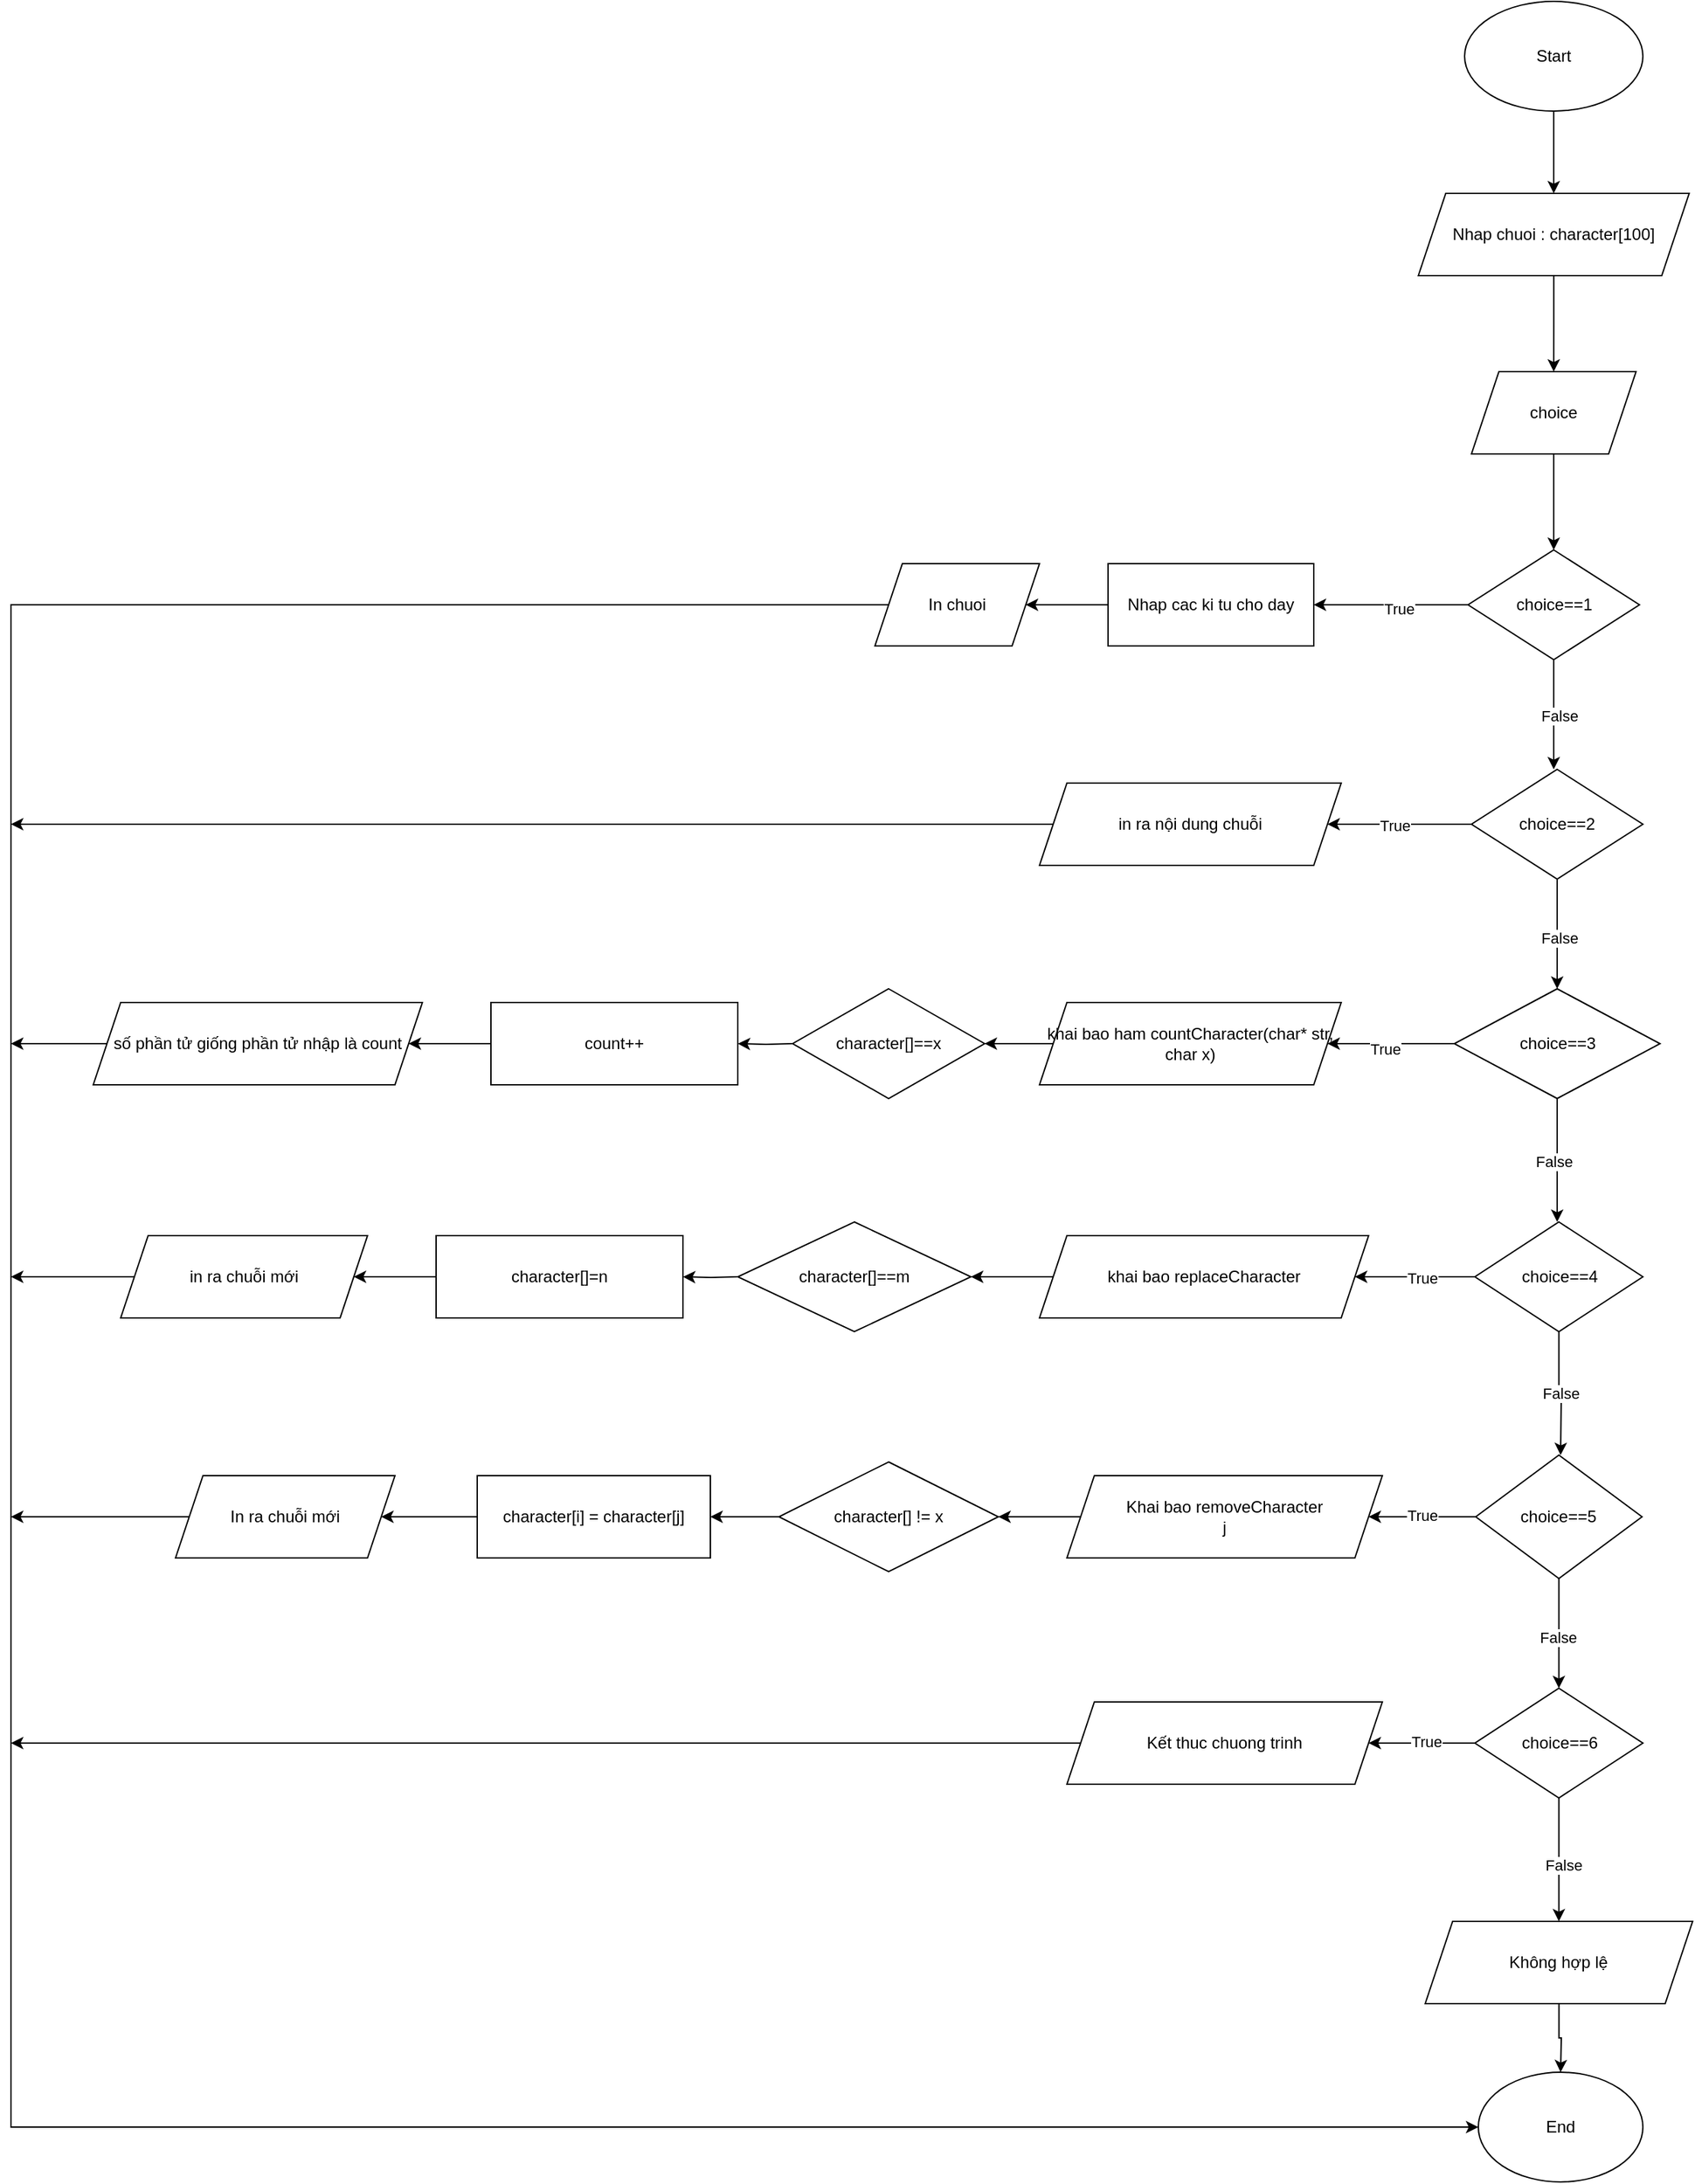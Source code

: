 <mxfile version="22.1.4" type="device">
  <diagram name="Trang-1" id="o3veMVOKkdufXAzaMKG8">
    <mxGraphModel dx="1877" dy="662" grid="1" gridSize="10" guides="1" tooltips="1" connect="1" arrows="1" fold="1" page="1" pageScale="1" pageWidth="827" pageHeight="1169" math="0" shadow="0">
      <root>
        <mxCell id="0" />
        <mxCell id="1" parent="0" />
        <mxCell id="Nk-EoYpPHdPweM6wdtOc-1" style="edgeStyle=orthogonalEdgeStyle;rounded=0;orthogonalLoop=1;jettySize=auto;html=1;" parent="1" source="Nk-EoYpPHdPweM6wdtOc-2" edge="1">
          <mxGeometry relative="1" as="geometry">
            <mxPoint x="395" y="190" as="targetPoint" />
          </mxGeometry>
        </mxCell>
        <mxCell id="Nk-EoYpPHdPweM6wdtOc-2" value="Start" style="ellipse;whiteSpace=wrap;html=1;" parent="1" vertex="1">
          <mxGeometry x="330" y="50" width="130" height="80" as="geometry" />
        </mxCell>
        <mxCell id="Nk-EoYpPHdPweM6wdtOc-3" style="edgeStyle=orthogonalEdgeStyle;rounded=0;orthogonalLoop=1;jettySize=auto;html=1;" parent="1" source="Nk-EoYpPHdPweM6wdtOc-4" edge="1">
          <mxGeometry relative="1" as="geometry">
            <mxPoint x="395" y="320" as="targetPoint" />
          </mxGeometry>
        </mxCell>
        <mxCell id="Nk-EoYpPHdPweM6wdtOc-4" value="Nhap chuoi : character[100]" style="shape=parallelogram;perimeter=parallelogramPerimeter;whiteSpace=wrap;html=1;fixedSize=1;" parent="1" vertex="1">
          <mxGeometry x="296.25" y="190" width="197.5" height="60" as="geometry" />
        </mxCell>
        <mxCell id="Nk-EoYpPHdPweM6wdtOc-5" style="edgeStyle=orthogonalEdgeStyle;rounded=0;orthogonalLoop=1;jettySize=auto;html=1;" parent="1" source="Nk-EoYpPHdPweM6wdtOc-6" edge="1">
          <mxGeometry relative="1" as="geometry">
            <mxPoint x="395" y="450" as="targetPoint" />
          </mxGeometry>
        </mxCell>
        <mxCell id="Nk-EoYpPHdPweM6wdtOc-6" value="choice" style="shape=parallelogram;perimeter=parallelogramPerimeter;whiteSpace=wrap;html=1;fixedSize=1;" parent="1" vertex="1">
          <mxGeometry x="335" y="320" width="120" height="60" as="geometry" />
        </mxCell>
        <mxCell id="Nk-EoYpPHdPweM6wdtOc-7" style="edgeStyle=orthogonalEdgeStyle;rounded=0;orthogonalLoop=1;jettySize=auto;html=1;" parent="1" source="Nk-EoYpPHdPweM6wdtOc-11" edge="1">
          <mxGeometry relative="1" as="geometry">
            <mxPoint x="395" y="610" as="targetPoint" />
          </mxGeometry>
        </mxCell>
        <mxCell id="Nk-EoYpPHdPweM6wdtOc-8" value="False" style="edgeLabel;html=1;align=center;verticalAlign=middle;resizable=0;points=[];" parent="Nk-EoYpPHdPweM6wdtOc-7" vertex="1" connectable="0">
          <mxGeometry x="0.022" y="3" relative="1" as="geometry">
            <mxPoint as="offset" />
          </mxGeometry>
        </mxCell>
        <mxCell id="Nk-EoYpPHdPweM6wdtOc-9" style="edgeStyle=orthogonalEdgeStyle;rounded=0;orthogonalLoop=1;jettySize=auto;html=1;" parent="1" source="Nk-EoYpPHdPweM6wdtOc-11" edge="1">
          <mxGeometry relative="1" as="geometry">
            <mxPoint x="220" y="490" as="targetPoint" />
          </mxGeometry>
        </mxCell>
        <mxCell id="Nk-EoYpPHdPweM6wdtOc-10" value="True" style="edgeLabel;html=1;align=center;verticalAlign=middle;resizable=0;points=[];" parent="Nk-EoYpPHdPweM6wdtOc-9" vertex="1" connectable="0">
          <mxGeometry x="-0.088" y="3" relative="1" as="geometry">
            <mxPoint x="1" as="offset" />
          </mxGeometry>
        </mxCell>
        <mxCell id="Nk-EoYpPHdPweM6wdtOc-11" value="choice==1" style="rhombus;whiteSpace=wrap;html=1;" parent="1" vertex="1">
          <mxGeometry x="332.5" y="450" width="125" height="80" as="geometry" />
        </mxCell>
        <mxCell id="Nk-EoYpPHdPweM6wdtOc-12" style="edgeStyle=orthogonalEdgeStyle;rounded=0;orthogonalLoop=1;jettySize=auto;html=1;" parent="1" source="Nk-EoYpPHdPweM6wdtOc-16" edge="1">
          <mxGeometry relative="1" as="geometry">
            <mxPoint x="230" y="650" as="targetPoint" />
          </mxGeometry>
        </mxCell>
        <mxCell id="Nk-EoYpPHdPweM6wdtOc-13" value="True" style="edgeLabel;html=1;align=center;verticalAlign=middle;resizable=0;points=[];" parent="Nk-EoYpPHdPweM6wdtOc-12" vertex="1" connectable="0">
          <mxGeometry x="0.074" relative="1" as="geometry">
            <mxPoint as="offset" />
          </mxGeometry>
        </mxCell>
        <mxCell id="Nk-EoYpPHdPweM6wdtOc-14" style="edgeStyle=orthogonalEdgeStyle;rounded=0;orthogonalLoop=1;jettySize=auto;html=1;" parent="1" source="Nk-EoYpPHdPweM6wdtOc-16" edge="1">
          <mxGeometry relative="1" as="geometry">
            <mxPoint x="397.5" y="770" as="targetPoint" />
          </mxGeometry>
        </mxCell>
        <mxCell id="Nk-EoYpPHdPweM6wdtOc-15" value="False" style="edgeLabel;html=1;align=center;verticalAlign=middle;resizable=0;points=[];" parent="Nk-EoYpPHdPweM6wdtOc-14" vertex="1" connectable="0">
          <mxGeometry x="0.08" y="1" relative="1" as="geometry">
            <mxPoint as="offset" />
          </mxGeometry>
        </mxCell>
        <mxCell id="Nk-EoYpPHdPweM6wdtOc-16" value="choice==2" style="rhombus;whiteSpace=wrap;html=1;" parent="1" vertex="1">
          <mxGeometry x="335" y="610" width="125" height="80" as="geometry" />
        </mxCell>
        <mxCell id="Nk-EoYpPHdPweM6wdtOc-17" style="edgeStyle=orthogonalEdgeStyle;rounded=0;orthogonalLoop=1;jettySize=auto;html=1;" parent="1" source="Nk-EoYpPHdPweM6wdtOc-21" edge="1">
          <mxGeometry relative="1" as="geometry">
            <mxPoint x="230" y="810" as="targetPoint" />
          </mxGeometry>
        </mxCell>
        <mxCell id="Nk-EoYpPHdPweM6wdtOc-18" value="True" style="edgeLabel;html=1;align=center;verticalAlign=middle;resizable=0;points=[];" parent="Nk-EoYpPHdPweM6wdtOc-17" vertex="1" connectable="0">
          <mxGeometry x="0.099" y="3" relative="1" as="geometry">
            <mxPoint as="offset" />
          </mxGeometry>
        </mxCell>
        <mxCell id="Nk-EoYpPHdPweM6wdtOc-19" style="edgeStyle=orthogonalEdgeStyle;rounded=0;orthogonalLoop=1;jettySize=auto;html=1;" parent="1" source="Nk-EoYpPHdPweM6wdtOc-21" edge="1">
          <mxGeometry relative="1" as="geometry">
            <mxPoint x="397.5" y="940" as="targetPoint" />
          </mxGeometry>
        </mxCell>
        <mxCell id="Nk-EoYpPHdPweM6wdtOc-20" value="False" style="edgeLabel;html=1;align=center;verticalAlign=middle;resizable=0;points=[];" parent="Nk-EoYpPHdPweM6wdtOc-19" vertex="1" connectable="0">
          <mxGeometry x="-0.006" y="-3" relative="1" as="geometry">
            <mxPoint x="-3" y="-2" as="offset" />
          </mxGeometry>
        </mxCell>
        <mxCell id="Nk-EoYpPHdPweM6wdtOc-21" value="choice==3" style="rhombus;whiteSpace=wrap;html=1;" parent="1" vertex="1">
          <mxGeometry x="322.5" y="770" width="150" height="80" as="geometry" />
        </mxCell>
        <mxCell id="Nk-EoYpPHdPweM6wdtOc-22" style="edgeStyle=orthogonalEdgeStyle;rounded=0;orthogonalLoop=1;jettySize=auto;html=1;" parent="1" source="Nk-EoYpPHdPweM6wdtOc-23" edge="1">
          <mxGeometry relative="1" as="geometry">
            <mxPoint x="-20" y="810" as="targetPoint" />
          </mxGeometry>
        </mxCell>
        <mxCell id="Nk-EoYpPHdPweM6wdtOc-23" value="khai bao ham&amp;nbsp;countCharacter(char* str, char x)" style="shape=parallelogram;perimeter=parallelogramPerimeter;whiteSpace=wrap;html=1;fixedSize=1;" parent="1" vertex="1">
          <mxGeometry x="20" y="780" width="220" height="60" as="geometry" />
        </mxCell>
        <mxCell id="Nk-EoYpPHdPweM6wdtOc-24" style="edgeStyle=orthogonalEdgeStyle;rounded=0;orthogonalLoop=1;jettySize=auto;html=1;" parent="1" edge="1">
          <mxGeometry relative="1" as="geometry">
            <mxPoint x="-200" y="810" as="targetPoint" />
            <mxPoint x="-160" y="810" as="sourcePoint" />
          </mxGeometry>
        </mxCell>
        <mxCell id="Nk-EoYpPHdPweM6wdtOc-26" style="edgeStyle=orthogonalEdgeStyle;rounded=0;orthogonalLoop=1;jettySize=auto;html=1;" parent="1" source="Nk-EoYpPHdPweM6wdtOc-27" target="Nk-EoYpPHdPweM6wdtOc-29" edge="1">
          <mxGeometry relative="1" as="geometry">
            <mxPoint x="10" y="490" as="targetPoint" />
          </mxGeometry>
        </mxCell>
        <mxCell id="Nk-EoYpPHdPweM6wdtOc-27" value="Nhap cac ki tu cho day" style="rounded=0;whiteSpace=wrap;html=1;" parent="1" vertex="1">
          <mxGeometry x="70" y="460" width="150" height="60" as="geometry" />
        </mxCell>
        <mxCell id="Nk-EoYpPHdPweM6wdtOc-91" style="edgeStyle=orthogonalEdgeStyle;rounded=0;orthogonalLoop=1;jettySize=auto;html=1;entryX=0;entryY=0.5;entryDx=0;entryDy=0;" parent="1" source="Nk-EoYpPHdPweM6wdtOc-29" target="Nk-EoYpPHdPweM6wdtOc-89" edge="1">
          <mxGeometry relative="1" as="geometry">
            <Array as="points">
              <mxPoint x="-730" y="490" />
              <mxPoint x="-730" y="1600" />
            </Array>
          </mxGeometry>
        </mxCell>
        <mxCell id="Nk-EoYpPHdPweM6wdtOc-29" value="In chuoi" style="shape=parallelogram;perimeter=parallelogramPerimeter;whiteSpace=wrap;html=1;fixedSize=1;" parent="1" vertex="1">
          <mxGeometry x="-100" y="460" width="120" height="60" as="geometry" />
        </mxCell>
        <mxCell id="Nk-EoYpPHdPweM6wdtOc-30" style="edgeStyle=orthogonalEdgeStyle;rounded=0;orthogonalLoop=1;jettySize=auto;html=1;" parent="1" source="Nk-EoYpPHdPweM6wdtOc-31" edge="1">
          <mxGeometry relative="1" as="geometry">
            <mxPoint x="-730" y="650" as="targetPoint" />
          </mxGeometry>
        </mxCell>
        <mxCell id="Nk-EoYpPHdPweM6wdtOc-31" value="in ra nội dung chuỗi" style="shape=parallelogram;perimeter=parallelogramPerimeter;whiteSpace=wrap;html=1;fixedSize=1;" parent="1" vertex="1">
          <mxGeometry x="20" y="620" width="220" height="60" as="geometry" />
        </mxCell>
        <mxCell id="Nk-EoYpPHdPweM6wdtOc-32" style="edgeStyle=orthogonalEdgeStyle;rounded=0;orthogonalLoop=1;jettySize=auto;html=1;" parent="1" source="Nk-EoYpPHdPweM6wdtOc-36" edge="1">
          <mxGeometry relative="1" as="geometry">
            <mxPoint x="250" y="980" as="targetPoint" />
          </mxGeometry>
        </mxCell>
        <mxCell id="Nk-EoYpPHdPweM6wdtOc-33" value="True" style="edgeLabel;html=1;align=center;verticalAlign=middle;resizable=0;points=[];" parent="Nk-EoYpPHdPweM6wdtOc-32" vertex="1" connectable="0">
          <mxGeometry x="-0.007" y="2" relative="1" as="geometry">
            <mxPoint x="2" as="offset" />
          </mxGeometry>
        </mxCell>
        <mxCell id="Nk-EoYpPHdPweM6wdtOc-34" style="edgeStyle=orthogonalEdgeStyle;rounded=0;orthogonalLoop=1;jettySize=auto;html=1;" parent="1" source="Nk-EoYpPHdPweM6wdtOc-36" edge="1">
          <mxGeometry relative="1" as="geometry">
            <mxPoint x="400" y="1110" as="targetPoint" />
          </mxGeometry>
        </mxCell>
        <mxCell id="Nk-EoYpPHdPweM6wdtOc-35" value="False" style="edgeLabel;html=1;align=center;verticalAlign=middle;resizable=0;points=[];" parent="Nk-EoYpPHdPweM6wdtOc-34" vertex="1" connectable="0">
          <mxGeometry x="-0.001" relative="1" as="geometry">
            <mxPoint as="offset" />
          </mxGeometry>
        </mxCell>
        <mxCell id="Nk-EoYpPHdPweM6wdtOc-36" value="choice==4" style="rhombus;whiteSpace=wrap;html=1;" parent="1" vertex="1">
          <mxGeometry x="337.5" y="940" width="122.5" height="80" as="geometry" />
        </mxCell>
        <mxCell id="Nk-EoYpPHdPweM6wdtOc-37" style="edgeStyle=orthogonalEdgeStyle;rounded=0;orthogonalLoop=1;jettySize=auto;html=1;" parent="1" edge="1">
          <mxGeometry relative="1" as="geometry">
            <mxPoint x="-240" y="980" as="targetPoint" />
            <mxPoint x="-200" y="980" as="sourcePoint" />
          </mxGeometry>
        </mxCell>
        <mxCell id="Nk-EoYpPHdPweM6wdtOc-39" style="edgeStyle=orthogonalEdgeStyle;rounded=0;orthogonalLoop=1;jettySize=auto;html=1;" parent="1" source="Nk-EoYpPHdPweM6wdtOc-40" edge="1">
          <mxGeometry relative="1" as="geometry">
            <mxPoint x="-30" y="980" as="targetPoint" />
          </mxGeometry>
        </mxCell>
        <mxCell id="Nk-EoYpPHdPweM6wdtOc-40" value="khai bao&amp;nbsp;replaceCharacter" style="shape=parallelogram;perimeter=parallelogramPerimeter;whiteSpace=wrap;html=1;fixedSize=1;" parent="1" vertex="1">
          <mxGeometry x="20" y="950" width="240" height="60" as="geometry" />
        </mxCell>
        <mxCell id="Nk-EoYpPHdPweM6wdtOc-41" style="edgeStyle=orthogonalEdgeStyle;rounded=0;orthogonalLoop=1;jettySize=auto;html=1;" parent="1" edge="1">
          <mxGeometry relative="1" as="geometry">
            <mxPoint x="-440" y="810" as="targetPoint" />
            <mxPoint x="-380" y="810" as="sourcePoint" />
          </mxGeometry>
        </mxCell>
        <mxCell id="Nk-EoYpPHdPweM6wdtOc-43" style="edgeStyle=orthogonalEdgeStyle;rounded=0;orthogonalLoop=1;jettySize=auto;html=1;" parent="1" edge="1">
          <mxGeometry relative="1" as="geometry">
            <mxPoint x="-480" y="980" as="targetPoint" />
            <mxPoint x="-410" y="980" as="sourcePoint" />
          </mxGeometry>
        </mxCell>
        <mxCell id="Nk-EoYpPHdPweM6wdtOc-45" style="edgeStyle=orthogonalEdgeStyle;rounded=0;orthogonalLoop=1;jettySize=auto;html=1;" parent="1" source="Nk-EoYpPHdPweM6wdtOc-49" edge="1">
          <mxGeometry relative="1" as="geometry">
            <mxPoint x="398.755" y="1280" as="targetPoint" />
          </mxGeometry>
        </mxCell>
        <mxCell id="Nk-EoYpPHdPweM6wdtOc-46" value="False" style="edgeLabel;html=1;align=center;verticalAlign=middle;resizable=0;points=[];" parent="Nk-EoYpPHdPweM6wdtOc-45" vertex="1" connectable="0">
          <mxGeometry x="0.074" y="-2" relative="1" as="geometry">
            <mxPoint as="offset" />
          </mxGeometry>
        </mxCell>
        <mxCell id="Nk-EoYpPHdPweM6wdtOc-47" style="edgeStyle=orthogonalEdgeStyle;rounded=0;orthogonalLoop=1;jettySize=auto;html=1;" parent="1" source="Nk-EoYpPHdPweM6wdtOc-49" edge="1">
          <mxGeometry relative="1" as="geometry">
            <mxPoint x="260" y="1155" as="targetPoint" />
          </mxGeometry>
        </mxCell>
        <mxCell id="Nk-EoYpPHdPweM6wdtOc-48" value="True" style="edgeLabel;html=1;align=center;verticalAlign=middle;resizable=0;points=[];" parent="Nk-EoYpPHdPweM6wdtOc-47" vertex="1" connectable="0">
          <mxGeometry x="-0.02" y="-1" relative="1" as="geometry">
            <mxPoint y="-1" as="offset" />
          </mxGeometry>
        </mxCell>
        <mxCell id="Nk-EoYpPHdPweM6wdtOc-49" value="choice==5" style="rhombus;whiteSpace=wrap;html=1;" parent="1" vertex="1">
          <mxGeometry x="338.13" y="1110" width="121.25" height="90" as="geometry" />
        </mxCell>
        <mxCell id="Nk-EoYpPHdPweM6wdtOc-50" style="edgeStyle=orthogonalEdgeStyle;rounded=0;orthogonalLoop=1;jettySize=auto;html=1;" parent="1" source="Nk-EoYpPHdPweM6wdtOc-51" edge="1">
          <mxGeometry relative="1" as="geometry">
            <mxPoint x="-10" y="1155" as="targetPoint" />
          </mxGeometry>
        </mxCell>
        <mxCell id="Nk-EoYpPHdPweM6wdtOc-51" value="Khai bao&amp;nbsp;removeCharacter&lt;br&gt;j" style="shape=parallelogram;perimeter=parallelogramPerimeter;whiteSpace=wrap;html=1;fixedSize=1;" parent="1" vertex="1">
          <mxGeometry x="40" y="1125" width="230" height="60" as="geometry" />
        </mxCell>
        <mxCell id="Nk-EoYpPHdPweM6wdtOc-56" style="edgeStyle=orthogonalEdgeStyle;rounded=0;orthogonalLoop=1;jettySize=auto;html=1;" parent="1" source="Nk-EoYpPHdPweM6wdtOc-60" edge="1">
          <mxGeometry relative="1" as="geometry">
            <mxPoint x="398.75" y="1450" as="targetPoint" />
          </mxGeometry>
        </mxCell>
        <mxCell id="Nk-EoYpPHdPweM6wdtOc-57" value="False" style="edgeLabel;html=1;align=center;verticalAlign=middle;resizable=0;points=[];" parent="Nk-EoYpPHdPweM6wdtOc-56" vertex="1" connectable="0">
          <mxGeometry x="0.087" y="2" relative="1" as="geometry">
            <mxPoint as="offset" />
          </mxGeometry>
        </mxCell>
        <mxCell id="Nk-EoYpPHdPweM6wdtOc-58" style="edgeStyle=orthogonalEdgeStyle;rounded=0;orthogonalLoop=1;jettySize=auto;html=1;" parent="1" source="Nk-EoYpPHdPweM6wdtOc-60" edge="1">
          <mxGeometry relative="1" as="geometry">
            <mxPoint x="260" y="1320" as="targetPoint" />
          </mxGeometry>
        </mxCell>
        <mxCell id="Nk-EoYpPHdPweM6wdtOc-59" value="True" style="edgeLabel;html=1;align=center;verticalAlign=middle;resizable=0;points=[];" parent="Nk-EoYpPHdPweM6wdtOc-58" vertex="1" connectable="0">
          <mxGeometry x="-0.056" y="-1" relative="1" as="geometry">
            <mxPoint x="1" as="offset" />
          </mxGeometry>
        </mxCell>
        <mxCell id="Nk-EoYpPHdPweM6wdtOc-60" value="choice==6" style="rhombus;whiteSpace=wrap;html=1;" parent="1" vertex="1">
          <mxGeometry x="337.5" y="1280" width="122.5" height="80" as="geometry" />
        </mxCell>
        <mxCell id="Nk-EoYpPHdPweM6wdtOc-61" style="edgeStyle=orthogonalEdgeStyle;rounded=0;orthogonalLoop=1;jettySize=auto;html=1;" parent="1" source="Nk-EoYpPHdPweM6wdtOc-62" edge="1">
          <mxGeometry relative="1" as="geometry">
            <mxPoint x="-730" y="1320" as="targetPoint" />
          </mxGeometry>
        </mxCell>
        <mxCell id="Nk-EoYpPHdPweM6wdtOc-62" value="Kết thuc chuong trinh" style="shape=parallelogram;perimeter=parallelogramPerimeter;whiteSpace=wrap;html=1;fixedSize=1;" parent="1" vertex="1">
          <mxGeometry x="40" y="1290" width="230" height="60" as="geometry" />
        </mxCell>
        <mxCell id="Nk-EoYpPHdPweM6wdtOc-76" value="character[]==x" style="rhombus;whiteSpace=wrap;html=1;" parent="1" vertex="1">
          <mxGeometry x="-160" y="770" width="140" height="80" as="geometry" />
        </mxCell>
        <mxCell id="Nk-EoYpPHdPweM6wdtOc-77" value="count++" style="rounded=0;whiteSpace=wrap;html=1;" parent="1" vertex="1">
          <mxGeometry x="-380" y="780" width="180" height="60" as="geometry" />
        </mxCell>
        <mxCell id="Nk-EoYpPHdPweM6wdtOc-92" style="edgeStyle=orthogonalEdgeStyle;rounded=0;orthogonalLoop=1;jettySize=auto;html=1;" parent="1" source="Nk-EoYpPHdPweM6wdtOc-78" edge="1">
          <mxGeometry relative="1" as="geometry">
            <mxPoint x="-730" y="810" as="targetPoint" />
          </mxGeometry>
        </mxCell>
        <mxCell id="Nk-EoYpPHdPweM6wdtOc-78" value="số phần tử giống phần tử nhập là count" style="shape=parallelogram;perimeter=parallelogramPerimeter;whiteSpace=wrap;html=1;fixedSize=1;" parent="1" vertex="1">
          <mxGeometry x="-670" y="780" width="240" height="60" as="geometry" />
        </mxCell>
        <mxCell id="Nk-EoYpPHdPweM6wdtOc-79" value="character[]==m" style="rhombus;whiteSpace=wrap;html=1;" parent="1" vertex="1">
          <mxGeometry x="-200" y="940" width="170" height="80" as="geometry" />
        </mxCell>
        <mxCell id="Nk-EoYpPHdPweM6wdtOc-80" value="character[]=n" style="rounded=0;whiteSpace=wrap;html=1;" parent="1" vertex="1">
          <mxGeometry x="-420" y="950" width="180" height="60" as="geometry" />
        </mxCell>
        <mxCell id="Nk-EoYpPHdPweM6wdtOc-93" style="edgeStyle=orthogonalEdgeStyle;rounded=0;orthogonalLoop=1;jettySize=auto;html=1;" parent="1" source="Nk-EoYpPHdPweM6wdtOc-81" edge="1">
          <mxGeometry relative="1" as="geometry">
            <mxPoint x="-730" y="980" as="targetPoint" />
          </mxGeometry>
        </mxCell>
        <mxCell id="Nk-EoYpPHdPweM6wdtOc-81" value="in ra chuỗi mới" style="shape=parallelogram;perimeter=parallelogramPerimeter;whiteSpace=wrap;html=1;fixedSize=1;" parent="1" vertex="1">
          <mxGeometry x="-650" y="950" width="180" height="60" as="geometry" />
        </mxCell>
        <mxCell id="Nk-EoYpPHdPweM6wdtOc-83" style="edgeStyle=orthogonalEdgeStyle;rounded=0;orthogonalLoop=1;jettySize=auto;html=1;" parent="1" source="Nk-EoYpPHdPweM6wdtOc-82" edge="1">
          <mxGeometry relative="1" as="geometry">
            <mxPoint x="-220" y="1155" as="targetPoint" />
          </mxGeometry>
        </mxCell>
        <mxCell id="Nk-EoYpPHdPweM6wdtOc-82" value="character[] != x" style="rhombus;whiteSpace=wrap;html=1;" parent="1" vertex="1">
          <mxGeometry x="-170" y="1115" width="160" height="80" as="geometry" />
        </mxCell>
        <mxCell id="Nk-EoYpPHdPweM6wdtOc-85" style="edgeStyle=orthogonalEdgeStyle;rounded=0;orthogonalLoop=1;jettySize=auto;html=1;" parent="1" source="Nk-EoYpPHdPweM6wdtOc-84" target="Nk-EoYpPHdPweM6wdtOc-86" edge="1">
          <mxGeometry relative="1" as="geometry">
            <mxPoint x="-460" y="1155" as="targetPoint" />
          </mxGeometry>
        </mxCell>
        <mxCell id="Nk-EoYpPHdPweM6wdtOc-84" value="character[i] = character[j]" style="rounded=0;whiteSpace=wrap;html=1;" parent="1" vertex="1">
          <mxGeometry x="-390" y="1125" width="170" height="60" as="geometry" />
        </mxCell>
        <mxCell id="Nk-EoYpPHdPweM6wdtOc-94" style="edgeStyle=orthogonalEdgeStyle;rounded=0;orthogonalLoop=1;jettySize=auto;html=1;" parent="1" source="Nk-EoYpPHdPweM6wdtOc-86" edge="1">
          <mxGeometry relative="1" as="geometry">
            <mxPoint x="-730" y="1155" as="targetPoint" />
          </mxGeometry>
        </mxCell>
        <mxCell id="Nk-EoYpPHdPweM6wdtOc-86" value="In ra chuỗi mới" style="shape=parallelogram;perimeter=parallelogramPerimeter;whiteSpace=wrap;html=1;fixedSize=1;" parent="1" vertex="1">
          <mxGeometry x="-610" y="1125" width="160" height="60" as="geometry" />
        </mxCell>
        <mxCell id="Nk-EoYpPHdPweM6wdtOc-90" style="edgeStyle=orthogonalEdgeStyle;rounded=0;orthogonalLoop=1;jettySize=auto;html=1;" parent="1" source="Nk-EoYpPHdPweM6wdtOc-88" edge="1">
          <mxGeometry relative="1" as="geometry">
            <mxPoint x="400" y="1560" as="targetPoint" />
          </mxGeometry>
        </mxCell>
        <mxCell id="Nk-EoYpPHdPweM6wdtOc-88" value="Không hợp lệ" style="shape=parallelogram;perimeter=parallelogramPerimeter;whiteSpace=wrap;html=1;fixedSize=1;" parent="1" vertex="1">
          <mxGeometry x="301.26" y="1450" width="195" height="60" as="geometry" />
        </mxCell>
        <mxCell id="Nk-EoYpPHdPweM6wdtOc-89" value="End" style="ellipse;whiteSpace=wrap;html=1;" parent="1" vertex="1">
          <mxGeometry x="340" y="1560" width="120" height="80" as="geometry" />
        </mxCell>
      </root>
    </mxGraphModel>
  </diagram>
</mxfile>
